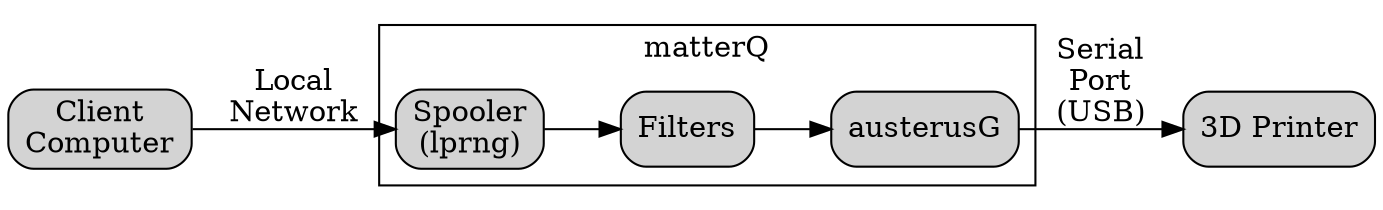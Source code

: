 digraph G {
    rankdir=LR
    node [style="rounded,filled", shape="box"]

    subgraph cluster_0 {
        spooler [label="Spooler\n(lprng)"]
        filters [label="Filters"]
        austerusG

        spooler -> filters
        filters -> austerusG

        label = "matterQ"
    }

    file [label="Client\nComputer"]

    firmware [label="3D Printer"]

    file -> spooler [label="Local\nNetwork"]
    austerusG -> firmware [label="Serial\nPort\n(USB)"]
}

